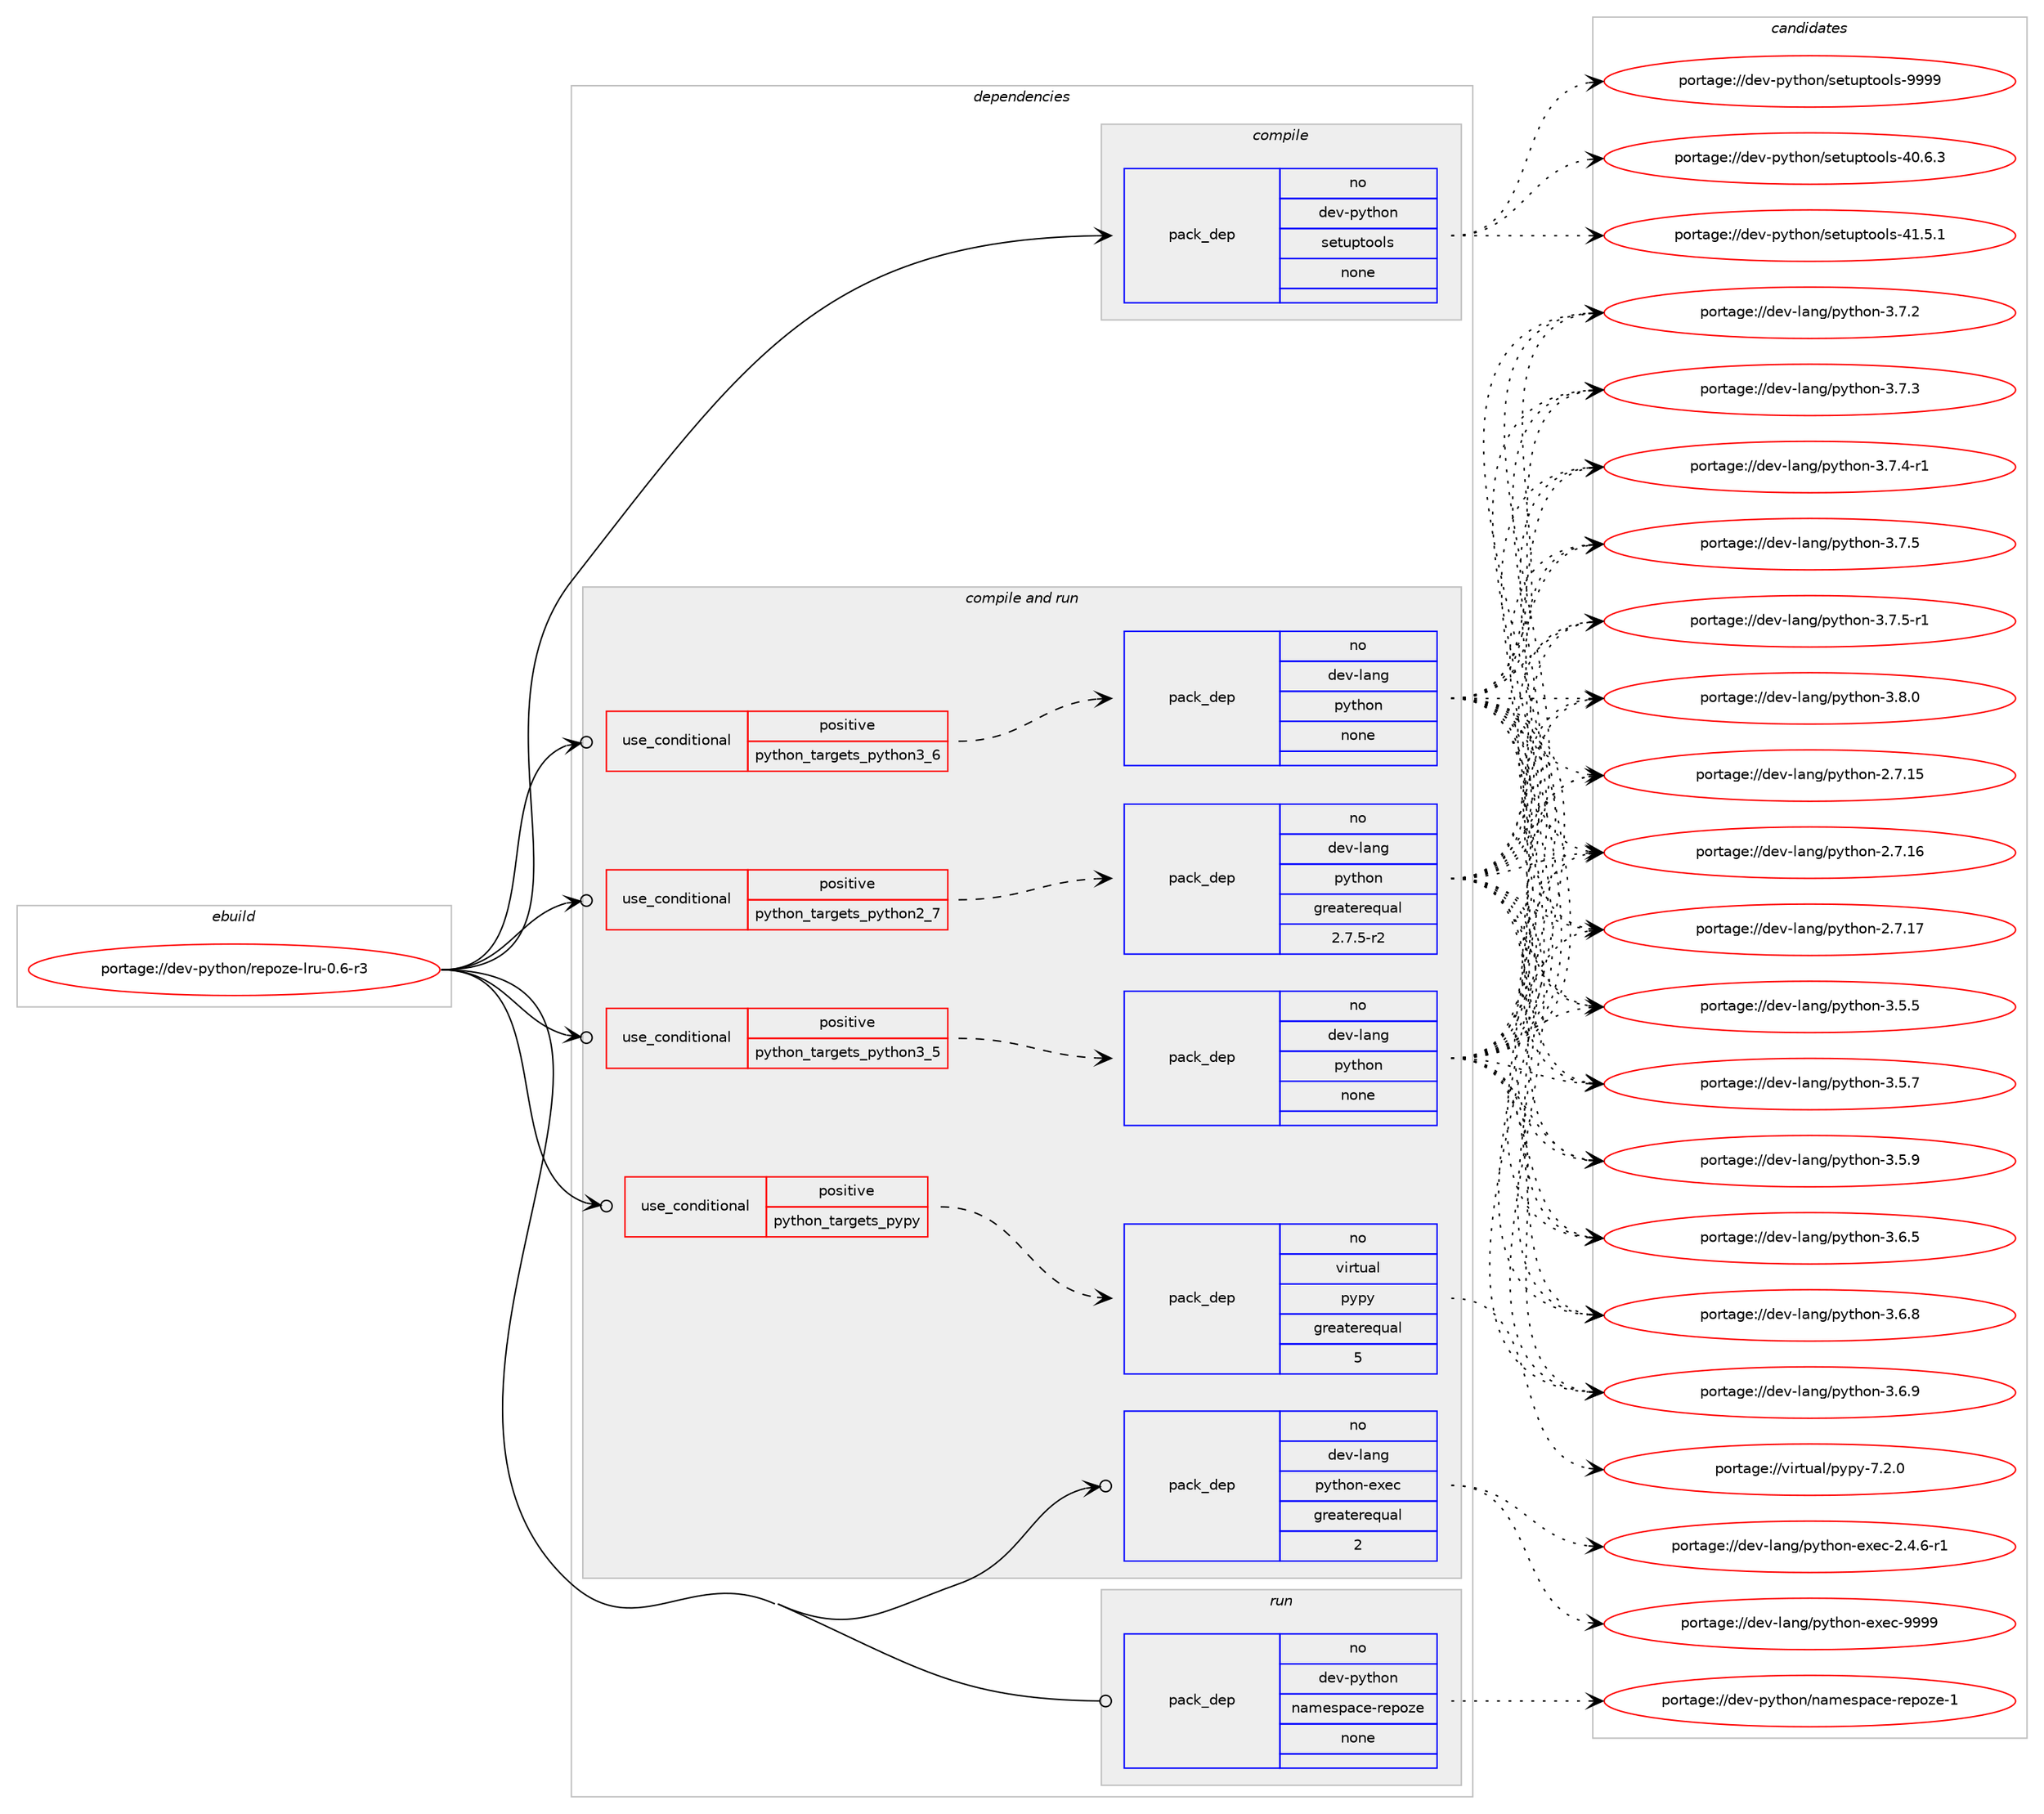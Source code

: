 digraph prolog {

# *************
# Graph options
# *************

newrank=true;
concentrate=true;
compound=true;
graph [rankdir=LR,fontname=Helvetica,fontsize=10,ranksep=1.5];#, ranksep=2.5, nodesep=0.2];
edge  [arrowhead=vee];
node  [fontname=Helvetica,fontsize=10];

# **********
# The ebuild
# **********

subgraph cluster_leftcol {
color=gray;
rank=same;
label=<<i>ebuild</i>>;
id [label="portage://dev-python/repoze-lru-0.6-r3", color=red, width=4, href="../dev-python/repoze-lru-0.6-r3.svg"];
}

# ****************
# The dependencies
# ****************

subgraph cluster_midcol {
color=gray;
label=<<i>dependencies</i>>;
subgraph cluster_compile {
fillcolor="#eeeeee";
style=filled;
label=<<i>compile</i>>;
subgraph pack128768 {
dependency170063 [label=<<TABLE BORDER="0" CELLBORDER="1" CELLSPACING="0" CELLPADDING="4" WIDTH="220"><TR><TD ROWSPAN="6" CELLPADDING="30">pack_dep</TD></TR><TR><TD WIDTH="110">no</TD></TR><TR><TD>dev-python</TD></TR><TR><TD>setuptools</TD></TR><TR><TD>none</TD></TR><TR><TD></TD></TR></TABLE>>, shape=none, color=blue];
}
id:e -> dependency170063:w [weight=20,style="solid",arrowhead="vee"];
}
subgraph cluster_compileandrun {
fillcolor="#eeeeee";
style=filled;
label=<<i>compile and run</i>>;
subgraph cond37894 {
dependency170064 [label=<<TABLE BORDER="0" CELLBORDER="1" CELLSPACING="0" CELLPADDING="4"><TR><TD ROWSPAN="3" CELLPADDING="10">use_conditional</TD></TR><TR><TD>positive</TD></TR><TR><TD>python_targets_pypy</TD></TR></TABLE>>, shape=none, color=red];
subgraph pack128769 {
dependency170065 [label=<<TABLE BORDER="0" CELLBORDER="1" CELLSPACING="0" CELLPADDING="4" WIDTH="220"><TR><TD ROWSPAN="6" CELLPADDING="30">pack_dep</TD></TR><TR><TD WIDTH="110">no</TD></TR><TR><TD>virtual</TD></TR><TR><TD>pypy</TD></TR><TR><TD>greaterequal</TD></TR><TR><TD>5</TD></TR></TABLE>>, shape=none, color=blue];
}
dependency170064:e -> dependency170065:w [weight=20,style="dashed",arrowhead="vee"];
}
id:e -> dependency170064:w [weight=20,style="solid",arrowhead="odotvee"];
subgraph cond37895 {
dependency170066 [label=<<TABLE BORDER="0" CELLBORDER="1" CELLSPACING="0" CELLPADDING="4"><TR><TD ROWSPAN="3" CELLPADDING="10">use_conditional</TD></TR><TR><TD>positive</TD></TR><TR><TD>python_targets_python2_7</TD></TR></TABLE>>, shape=none, color=red];
subgraph pack128770 {
dependency170067 [label=<<TABLE BORDER="0" CELLBORDER="1" CELLSPACING="0" CELLPADDING="4" WIDTH="220"><TR><TD ROWSPAN="6" CELLPADDING="30">pack_dep</TD></TR><TR><TD WIDTH="110">no</TD></TR><TR><TD>dev-lang</TD></TR><TR><TD>python</TD></TR><TR><TD>greaterequal</TD></TR><TR><TD>2.7.5-r2</TD></TR></TABLE>>, shape=none, color=blue];
}
dependency170066:e -> dependency170067:w [weight=20,style="dashed",arrowhead="vee"];
}
id:e -> dependency170066:w [weight=20,style="solid",arrowhead="odotvee"];
subgraph cond37896 {
dependency170068 [label=<<TABLE BORDER="0" CELLBORDER="1" CELLSPACING="0" CELLPADDING="4"><TR><TD ROWSPAN="3" CELLPADDING="10">use_conditional</TD></TR><TR><TD>positive</TD></TR><TR><TD>python_targets_python3_5</TD></TR></TABLE>>, shape=none, color=red];
subgraph pack128771 {
dependency170069 [label=<<TABLE BORDER="0" CELLBORDER="1" CELLSPACING="0" CELLPADDING="4" WIDTH="220"><TR><TD ROWSPAN="6" CELLPADDING="30">pack_dep</TD></TR><TR><TD WIDTH="110">no</TD></TR><TR><TD>dev-lang</TD></TR><TR><TD>python</TD></TR><TR><TD>none</TD></TR><TR><TD></TD></TR></TABLE>>, shape=none, color=blue];
}
dependency170068:e -> dependency170069:w [weight=20,style="dashed",arrowhead="vee"];
}
id:e -> dependency170068:w [weight=20,style="solid",arrowhead="odotvee"];
subgraph cond37897 {
dependency170070 [label=<<TABLE BORDER="0" CELLBORDER="1" CELLSPACING="0" CELLPADDING="4"><TR><TD ROWSPAN="3" CELLPADDING="10">use_conditional</TD></TR><TR><TD>positive</TD></TR><TR><TD>python_targets_python3_6</TD></TR></TABLE>>, shape=none, color=red];
subgraph pack128772 {
dependency170071 [label=<<TABLE BORDER="0" CELLBORDER="1" CELLSPACING="0" CELLPADDING="4" WIDTH="220"><TR><TD ROWSPAN="6" CELLPADDING="30">pack_dep</TD></TR><TR><TD WIDTH="110">no</TD></TR><TR><TD>dev-lang</TD></TR><TR><TD>python</TD></TR><TR><TD>none</TD></TR><TR><TD></TD></TR></TABLE>>, shape=none, color=blue];
}
dependency170070:e -> dependency170071:w [weight=20,style="dashed",arrowhead="vee"];
}
id:e -> dependency170070:w [weight=20,style="solid",arrowhead="odotvee"];
subgraph pack128773 {
dependency170072 [label=<<TABLE BORDER="0" CELLBORDER="1" CELLSPACING="0" CELLPADDING="4" WIDTH="220"><TR><TD ROWSPAN="6" CELLPADDING="30">pack_dep</TD></TR><TR><TD WIDTH="110">no</TD></TR><TR><TD>dev-lang</TD></TR><TR><TD>python-exec</TD></TR><TR><TD>greaterequal</TD></TR><TR><TD>2</TD></TR></TABLE>>, shape=none, color=blue];
}
id:e -> dependency170072:w [weight=20,style="solid",arrowhead="odotvee"];
}
subgraph cluster_run {
fillcolor="#eeeeee";
style=filled;
label=<<i>run</i>>;
subgraph pack128774 {
dependency170073 [label=<<TABLE BORDER="0" CELLBORDER="1" CELLSPACING="0" CELLPADDING="4" WIDTH="220"><TR><TD ROWSPAN="6" CELLPADDING="30">pack_dep</TD></TR><TR><TD WIDTH="110">no</TD></TR><TR><TD>dev-python</TD></TR><TR><TD>namespace-repoze</TD></TR><TR><TD>none</TD></TR><TR><TD></TD></TR></TABLE>>, shape=none, color=blue];
}
id:e -> dependency170073:w [weight=20,style="solid",arrowhead="odot"];
}
}

# **************
# The candidates
# **************

subgraph cluster_choices {
rank=same;
color=gray;
label=<<i>candidates</i>>;

subgraph choice128768 {
color=black;
nodesep=1;
choiceportage100101118451121211161041111104711510111611711211611111110811545524846544651 [label="portage://dev-python/setuptools-40.6.3", color=red, width=4,href="../dev-python/setuptools-40.6.3.svg"];
choiceportage100101118451121211161041111104711510111611711211611111110811545524946534649 [label="portage://dev-python/setuptools-41.5.1", color=red, width=4,href="../dev-python/setuptools-41.5.1.svg"];
choiceportage10010111845112121116104111110471151011161171121161111111081154557575757 [label="portage://dev-python/setuptools-9999", color=red, width=4,href="../dev-python/setuptools-9999.svg"];
dependency170063:e -> choiceportage100101118451121211161041111104711510111611711211611111110811545524846544651:w [style=dotted,weight="100"];
dependency170063:e -> choiceportage100101118451121211161041111104711510111611711211611111110811545524946534649:w [style=dotted,weight="100"];
dependency170063:e -> choiceportage10010111845112121116104111110471151011161171121161111111081154557575757:w [style=dotted,weight="100"];
}
subgraph choice128769 {
color=black;
nodesep=1;
choiceportage1181051141161179710847112121112121455546504648 [label="portage://virtual/pypy-7.2.0", color=red, width=4,href="../virtual/pypy-7.2.0.svg"];
dependency170065:e -> choiceportage1181051141161179710847112121112121455546504648:w [style=dotted,weight="100"];
}
subgraph choice128770 {
color=black;
nodesep=1;
choiceportage10010111845108971101034711212111610411111045504655464953 [label="portage://dev-lang/python-2.7.15", color=red, width=4,href="../dev-lang/python-2.7.15.svg"];
choiceportage10010111845108971101034711212111610411111045504655464954 [label="portage://dev-lang/python-2.7.16", color=red, width=4,href="../dev-lang/python-2.7.16.svg"];
choiceportage10010111845108971101034711212111610411111045504655464955 [label="portage://dev-lang/python-2.7.17", color=red, width=4,href="../dev-lang/python-2.7.17.svg"];
choiceportage100101118451089711010347112121116104111110455146534653 [label="portage://dev-lang/python-3.5.5", color=red, width=4,href="../dev-lang/python-3.5.5.svg"];
choiceportage100101118451089711010347112121116104111110455146534655 [label="portage://dev-lang/python-3.5.7", color=red, width=4,href="../dev-lang/python-3.5.7.svg"];
choiceportage100101118451089711010347112121116104111110455146534657 [label="portage://dev-lang/python-3.5.9", color=red, width=4,href="../dev-lang/python-3.5.9.svg"];
choiceportage100101118451089711010347112121116104111110455146544653 [label="portage://dev-lang/python-3.6.5", color=red, width=4,href="../dev-lang/python-3.6.5.svg"];
choiceportage100101118451089711010347112121116104111110455146544656 [label="portage://dev-lang/python-3.6.8", color=red, width=4,href="../dev-lang/python-3.6.8.svg"];
choiceportage100101118451089711010347112121116104111110455146544657 [label="portage://dev-lang/python-3.6.9", color=red, width=4,href="../dev-lang/python-3.6.9.svg"];
choiceportage100101118451089711010347112121116104111110455146554650 [label="portage://dev-lang/python-3.7.2", color=red, width=4,href="../dev-lang/python-3.7.2.svg"];
choiceportage100101118451089711010347112121116104111110455146554651 [label="portage://dev-lang/python-3.7.3", color=red, width=4,href="../dev-lang/python-3.7.3.svg"];
choiceportage1001011184510897110103471121211161041111104551465546524511449 [label="portage://dev-lang/python-3.7.4-r1", color=red, width=4,href="../dev-lang/python-3.7.4-r1.svg"];
choiceportage100101118451089711010347112121116104111110455146554653 [label="portage://dev-lang/python-3.7.5", color=red, width=4,href="../dev-lang/python-3.7.5.svg"];
choiceportage1001011184510897110103471121211161041111104551465546534511449 [label="portage://dev-lang/python-3.7.5-r1", color=red, width=4,href="../dev-lang/python-3.7.5-r1.svg"];
choiceportage100101118451089711010347112121116104111110455146564648 [label="portage://dev-lang/python-3.8.0", color=red, width=4,href="../dev-lang/python-3.8.0.svg"];
dependency170067:e -> choiceportage10010111845108971101034711212111610411111045504655464953:w [style=dotted,weight="100"];
dependency170067:e -> choiceportage10010111845108971101034711212111610411111045504655464954:w [style=dotted,weight="100"];
dependency170067:e -> choiceportage10010111845108971101034711212111610411111045504655464955:w [style=dotted,weight="100"];
dependency170067:e -> choiceportage100101118451089711010347112121116104111110455146534653:w [style=dotted,weight="100"];
dependency170067:e -> choiceportage100101118451089711010347112121116104111110455146534655:w [style=dotted,weight="100"];
dependency170067:e -> choiceportage100101118451089711010347112121116104111110455146534657:w [style=dotted,weight="100"];
dependency170067:e -> choiceportage100101118451089711010347112121116104111110455146544653:w [style=dotted,weight="100"];
dependency170067:e -> choiceportage100101118451089711010347112121116104111110455146544656:w [style=dotted,weight="100"];
dependency170067:e -> choiceportage100101118451089711010347112121116104111110455146544657:w [style=dotted,weight="100"];
dependency170067:e -> choiceportage100101118451089711010347112121116104111110455146554650:w [style=dotted,weight="100"];
dependency170067:e -> choiceportage100101118451089711010347112121116104111110455146554651:w [style=dotted,weight="100"];
dependency170067:e -> choiceportage1001011184510897110103471121211161041111104551465546524511449:w [style=dotted,weight="100"];
dependency170067:e -> choiceportage100101118451089711010347112121116104111110455146554653:w [style=dotted,weight="100"];
dependency170067:e -> choiceportage1001011184510897110103471121211161041111104551465546534511449:w [style=dotted,weight="100"];
dependency170067:e -> choiceportage100101118451089711010347112121116104111110455146564648:w [style=dotted,weight="100"];
}
subgraph choice128771 {
color=black;
nodesep=1;
choiceportage10010111845108971101034711212111610411111045504655464953 [label="portage://dev-lang/python-2.7.15", color=red, width=4,href="../dev-lang/python-2.7.15.svg"];
choiceportage10010111845108971101034711212111610411111045504655464954 [label="portage://dev-lang/python-2.7.16", color=red, width=4,href="../dev-lang/python-2.7.16.svg"];
choiceportage10010111845108971101034711212111610411111045504655464955 [label="portage://dev-lang/python-2.7.17", color=red, width=4,href="../dev-lang/python-2.7.17.svg"];
choiceportage100101118451089711010347112121116104111110455146534653 [label="portage://dev-lang/python-3.5.5", color=red, width=4,href="../dev-lang/python-3.5.5.svg"];
choiceportage100101118451089711010347112121116104111110455146534655 [label="portage://dev-lang/python-3.5.7", color=red, width=4,href="../dev-lang/python-3.5.7.svg"];
choiceportage100101118451089711010347112121116104111110455146534657 [label="portage://dev-lang/python-3.5.9", color=red, width=4,href="../dev-lang/python-3.5.9.svg"];
choiceportage100101118451089711010347112121116104111110455146544653 [label="portage://dev-lang/python-3.6.5", color=red, width=4,href="../dev-lang/python-3.6.5.svg"];
choiceportage100101118451089711010347112121116104111110455146544656 [label="portage://dev-lang/python-3.6.8", color=red, width=4,href="../dev-lang/python-3.6.8.svg"];
choiceportage100101118451089711010347112121116104111110455146544657 [label="portage://dev-lang/python-3.6.9", color=red, width=4,href="../dev-lang/python-3.6.9.svg"];
choiceportage100101118451089711010347112121116104111110455146554650 [label="portage://dev-lang/python-3.7.2", color=red, width=4,href="../dev-lang/python-3.7.2.svg"];
choiceportage100101118451089711010347112121116104111110455146554651 [label="portage://dev-lang/python-3.7.3", color=red, width=4,href="../dev-lang/python-3.7.3.svg"];
choiceportage1001011184510897110103471121211161041111104551465546524511449 [label="portage://dev-lang/python-3.7.4-r1", color=red, width=4,href="../dev-lang/python-3.7.4-r1.svg"];
choiceportage100101118451089711010347112121116104111110455146554653 [label="portage://dev-lang/python-3.7.5", color=red, width=4,href="../dev-lang/python-3.7.5.svg"];
choiceportage1001011184510897110103471121211161041111104551465546534511449 [label="portage://dev-lang/python-3.7.5-r1", color=red, width=4,href="../dev-lang/python-3.7.5-r1.svg"];
choiceportage100101118451089711010347112121116104111110455146564648 [label="portage://dev-lang/python-3.8.0", color=red, width=4,href="../dev-lang/python-3.8.0.svg"];
dependency170069:e -> choiceportage10010111845108971101034711212111610411111045504655464953:w [style=dotted,weight="100"];
dependency170069:e -> choiceportage10010111845108971101034711212111610411111045504655464954:w [style=dotted,weight="100"];
dependency170069:e -> choiceportage10010111845108971101034711212111610411111045504655464955:w [style=dotted,weight="100"];
dependency170069:e -> choiceportage100101118451089711010347112121116104111110455146534653:w [style=dotted,weight="100"];
dependency170069:e -> choiceportage100101118451089711010347112121116104111110455146534655:w [style=dotted,weight="100"];
dependency170069:e -> choiceportage100101118451089711010347112121116104111110455146534657:w [style=dotted,weight="100"];
dependency170069:e -> choiceportage100101118451089711010347112121116104111110455146544653:w [style=dotted,weight="100"];
dependency170069:e -> choiceportage100101118451089711010347112121116104111110455146544656:w [style=dotted,weight="100"];
dependency170069:e -> choiceportage100101118451089711010347112121116104111110455146544657:w [style=dotted,weight="100"];
dependency170069:e -> choiceportage100101118451089711010347112121116104111110455146554650:w [style=dotted,weight="100"];
dependency170069:e -> choiceportage100101118451089711010347112121116104111110455146554651:w [style=dotted,weight="100"];
dependency170069:e -> choiceportage1001011184510897110103471121211161041111104551465546524511449:w [style=dotted,weight="100"];
dependency170069:e -> choiceportage100101118451089711010347112121116104111110455146554653:w [style=dotted,weight="100"];
dependency170069:e -> choiceportage1001011184510897110103471121211161041111104551465546534511449:w [style=dotted,weight="100"];
dependency170069:e -> choiceportage100101118451089711010347112121116104111110455146564648:w [style=dotted,weight="100"];
}
subgraph choice128772 {
color=black;
nodesep=1;
choiceportage10010111845108971101034711212111610411111045504655464953 [label="portage://dev-lang/python-2.7.15", color=red, width=4,href="../dev-lang/python-2.7.15.svg"];
choiceportage10010111845108971101034711212111610411111045504655464954 [label="portage://dev-lang/python-2.7.16", color=red, width=4,href="../dev-lang/python-2.7.16.svg"];
choiceportage10010111845108971101034711212111610411111045504655464955 [label="portage://dev-lang/python-2.7.17", color=red, width=4,href="../dev-lang/python-2.7.17.svg"];
choiceportage100101118451089711010347112121116104111110455146534653 [label="portage://dev-lang/python-3.5.5", color=red, width=4,href="../dev-lang/python-3.5.5.svg"];
choiceportage100101118451089711010347112121116104111110455146534655 [label="portage://dev-lang/python-3.5.7", color=red, width=4,href="../dev-lang/python-3.5.7.svg"];
choiceportage100101118451089711010347112121116104111110455146534657 [label="portage://dev-lang/python-3.5.9", color=red, width=4,href="../dev-lang/python-3.5.9.svg"];
choiceportage100101118451089711010347112121116104111110455146544653 [label="portage://dev-lang/python-3.6.5", color=red, width=4,href="../dev-lang/python-3.6.5.svg"];
choiceportage100101118451089711010347112121116104111110455146544656 [label="portage://dev-lang/python-3.6.8", color=red, width=4,href="../dev-lang/python-3.6.8.svg"];
choiceportage100101118451089711010347112121116104111110455146544657 [label="portage://dev-lang/python-3.6.9", color=red, width=4,href="../dev-lang/python-3.6.9.svg"];
choiceportage100101118451089711010347112121116104111110455146554650 [label="portage://dev-lang/python-3.7.2", color=red, width=4,href="../dev-lang/python-3.7.2.svg"];
choiceportage100101118451089711010347112121116104111110455146554651 [label="portage://dev-lang/python-3.7.3", color=red, width=4,href="../dev-lang/python-3.7.3.svg"];
choiceportage1001011184510897110103471121211161041111104551465546524511449 [label="portage://dev-lang/python-3.7.4-r1", color=red, width=4,href="../dev-lang/python-3.7.4-r1.svg"];
choiceportage100101118451089711010347112121116104111110455146554653 [label="portage://dev-lang/python-3.7.5", color=red, width=4,href="../dev-lang/python-3.7.5.svg"];
choiceportage1001011184510897110103471121211161041111104551465546534511449 [label="portage://dev-lang/python-3.7.5-r1", color=red, width=4,href="../dev-lang/python-3.7.5-r1.svg"];
choiceportage100101118451089711010347112121116104111110455146564648 [label="portage://dev-lang/python-3.8.0", color=red, width=4,href="../dev-lang/python-3.8.0.svg"];
dependency170071:e -> choiceportage10010111845108971101034711212111610411111045504655464953:w [style=dotted,weight="100"];
dependency170071:e -> choiceportage10010111845108971101034711212111610411111045504655464954:w [style=dotted,weight="100"];
dependency170071:e -> choiceportage10010111845108971101034711212111610411111045504655464955:w [style=dotted,weight="100"];
dependency170071:e -> choiceportage100101118451089711010347112121116104111110455146534653:w [style=dotted,weight="100"];
dependency170071:e -> choiceportage100101118451089711010347112121116104111110455146534655:w [style=dotted,weight="100"];
dependency170071:e -> choiceportage100101118451089711010347112121116104111110455146534657:w [style=dotted,weight="100"];
dependency170071:e -> choiceportage100101118451089711010347112121116104111110455146544653:w [style=dotted,weight="100"];
dependency170071:e -> choiceportage100101118451089711010347112121116104111110455146544656:w [style=dotted,weight="100"];
dependency170071:e -> choiceportage100101118451089711010347112121116104111110455146544657:w [style=dotted,weight="100"];
dependency170071:e -> choiceportage100101118451089711010347112121116104111110455146554650:w [style=dotted,weight="100"];
dependency170071:e -> choiceportage100101118451089711010347112121116104111110455146554651:w [style=dotted,weight="100"];
dependency170071:e -> choiceportage1001011184510897110103471121211161041111104551465546524511449:w [style=dotted,weight="100"];
dependency170071:e -> choiceportage100101118451089711010347112121116104111110455146554653:w [style=dotted,weight="100"];
dependency170071:e -> choiceportage1001011184510897110103471121211161041111104551465546534511449:w [style=dotted,weight="100"];
dependency170071:e -> choiceportage100101118451089711010347112121116104111110455146564648:w [style=dotted,weight="100"];
}
subgraph choice128773 {
color=black;
nodesep=1;
choiceportage10010111845108971101034711212111610411111045101120101994550465246544511449 [label="portage://dev-lang/python-exec-2.4.6-r1", color=red, width=4,href="../dev-lang/python-exec-2.4.6-r1.svg"];
choiceportage10010111845108971101034711212111610411111045101120101994557575757 [label="portage://dev-lang/python-exec-9999", color=red, width=4,href="../dev-lang/python-exec-9999.svg"];
dependency170072:e -> choiceportage10010111845108971101034711212111610411111045101120101994550465246544511449:w [style=dotted,weight="100"];
dependency170072:e -> choiceportage10010111845108971101034711212111610411111045101120101994557575757:w [style=dotted,weight="100"];
}
subgraph choice128774 {
color=black;
nodesep=1;
choiceportage1001011184511212111610411111047110971091011151129799101451141011121111221014549 [label="portage://dev-python/namespace-repoze-1", color=red, width=4,href="../dev-python/namespace-repoze-1.svg"];
dependency170073:e -> choiceportage1001011184511212111610411111047110971091011151129799101451141011121111221014549:w [style=dotted,weight="100"];
}
}

}

